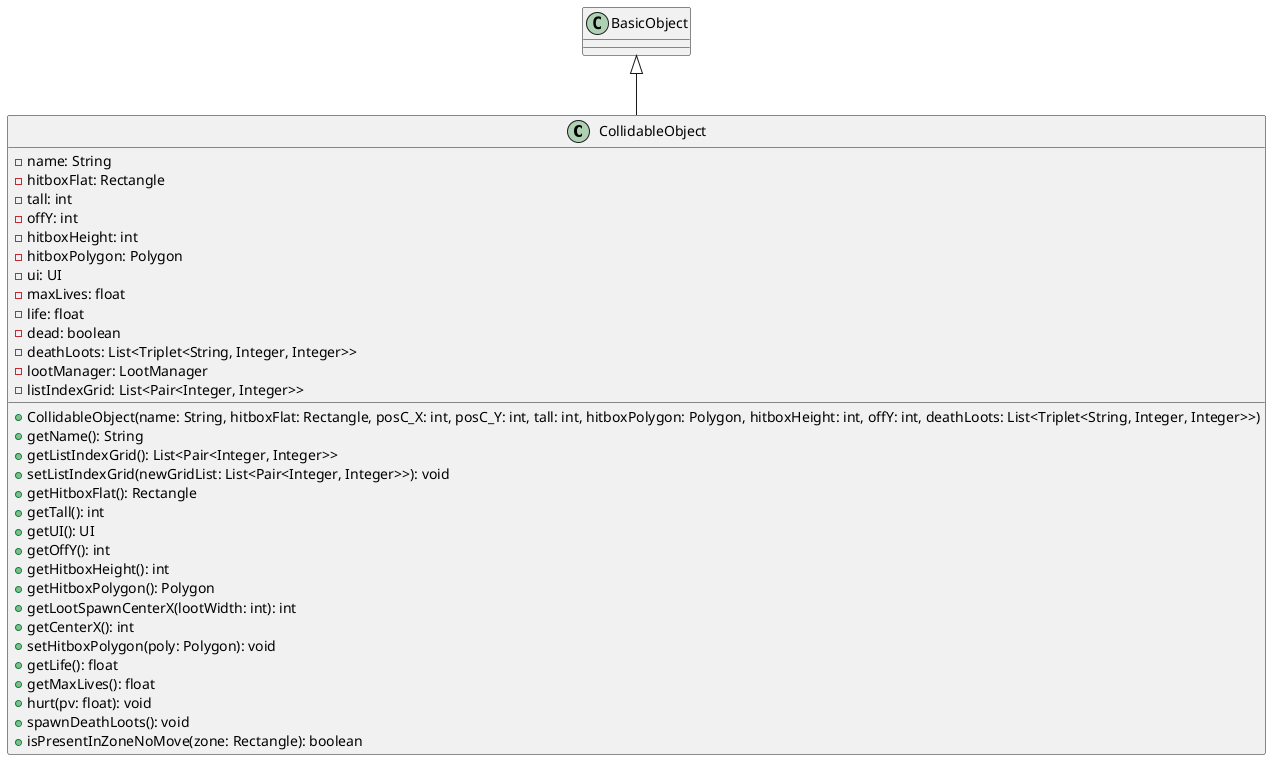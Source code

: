 @startuml CollidableObject

class CollidableObject extends BasicObject{
  - name: String
  - hitboxFlat: Rectangle
  - tall: int
  - offY: int
  - hitboxHeight: int
  - hitboxPolygon: Polygon
  - ui: UI
  - maxLives: float
  - life: float
  - dead: boolean
  - deathLoots: List<Triplet<String, Integer, Integer>>
  - lootManager: LootManager
  - listIndexGrid: List<Pair<Integer, Integer>>

  + CollidableObject(name: String, hitboxFlat: Rectangle, posC_X: int, posC_Y: int, tall: int, hitboxPolygon: Polygon, hitboxHeight: int, offY: int, deathLoots: List<Triplet<String, Integer, Integer>>)
  + getName(): String
  + getListIndexGrid(): List<Pair<Integer, Integer>>
  + setListIndexGrid(newGridList: List<Pair<Integer, Integer>>): void
  + getHitboxFlat(): Rectangle
  + getTall(): int
  + getUI(): UI
  + getOffY(): int
  + getHitboxHeight(): int
  + getHitboxPolygon(): Polygon
  + getLootSpawnCenterX(lootWidth: int): int
  + getCenterX(): int
  + setHitboxPolygon(poly: Polygon): void
  + getLife(): float
  + getMaxLives(): float
  + hurt(pv: float): void
  + spawnDeathLoots(): void
  + isPresentInZoneNoMove(zone: Rectangle): boolean
}

@enduml

